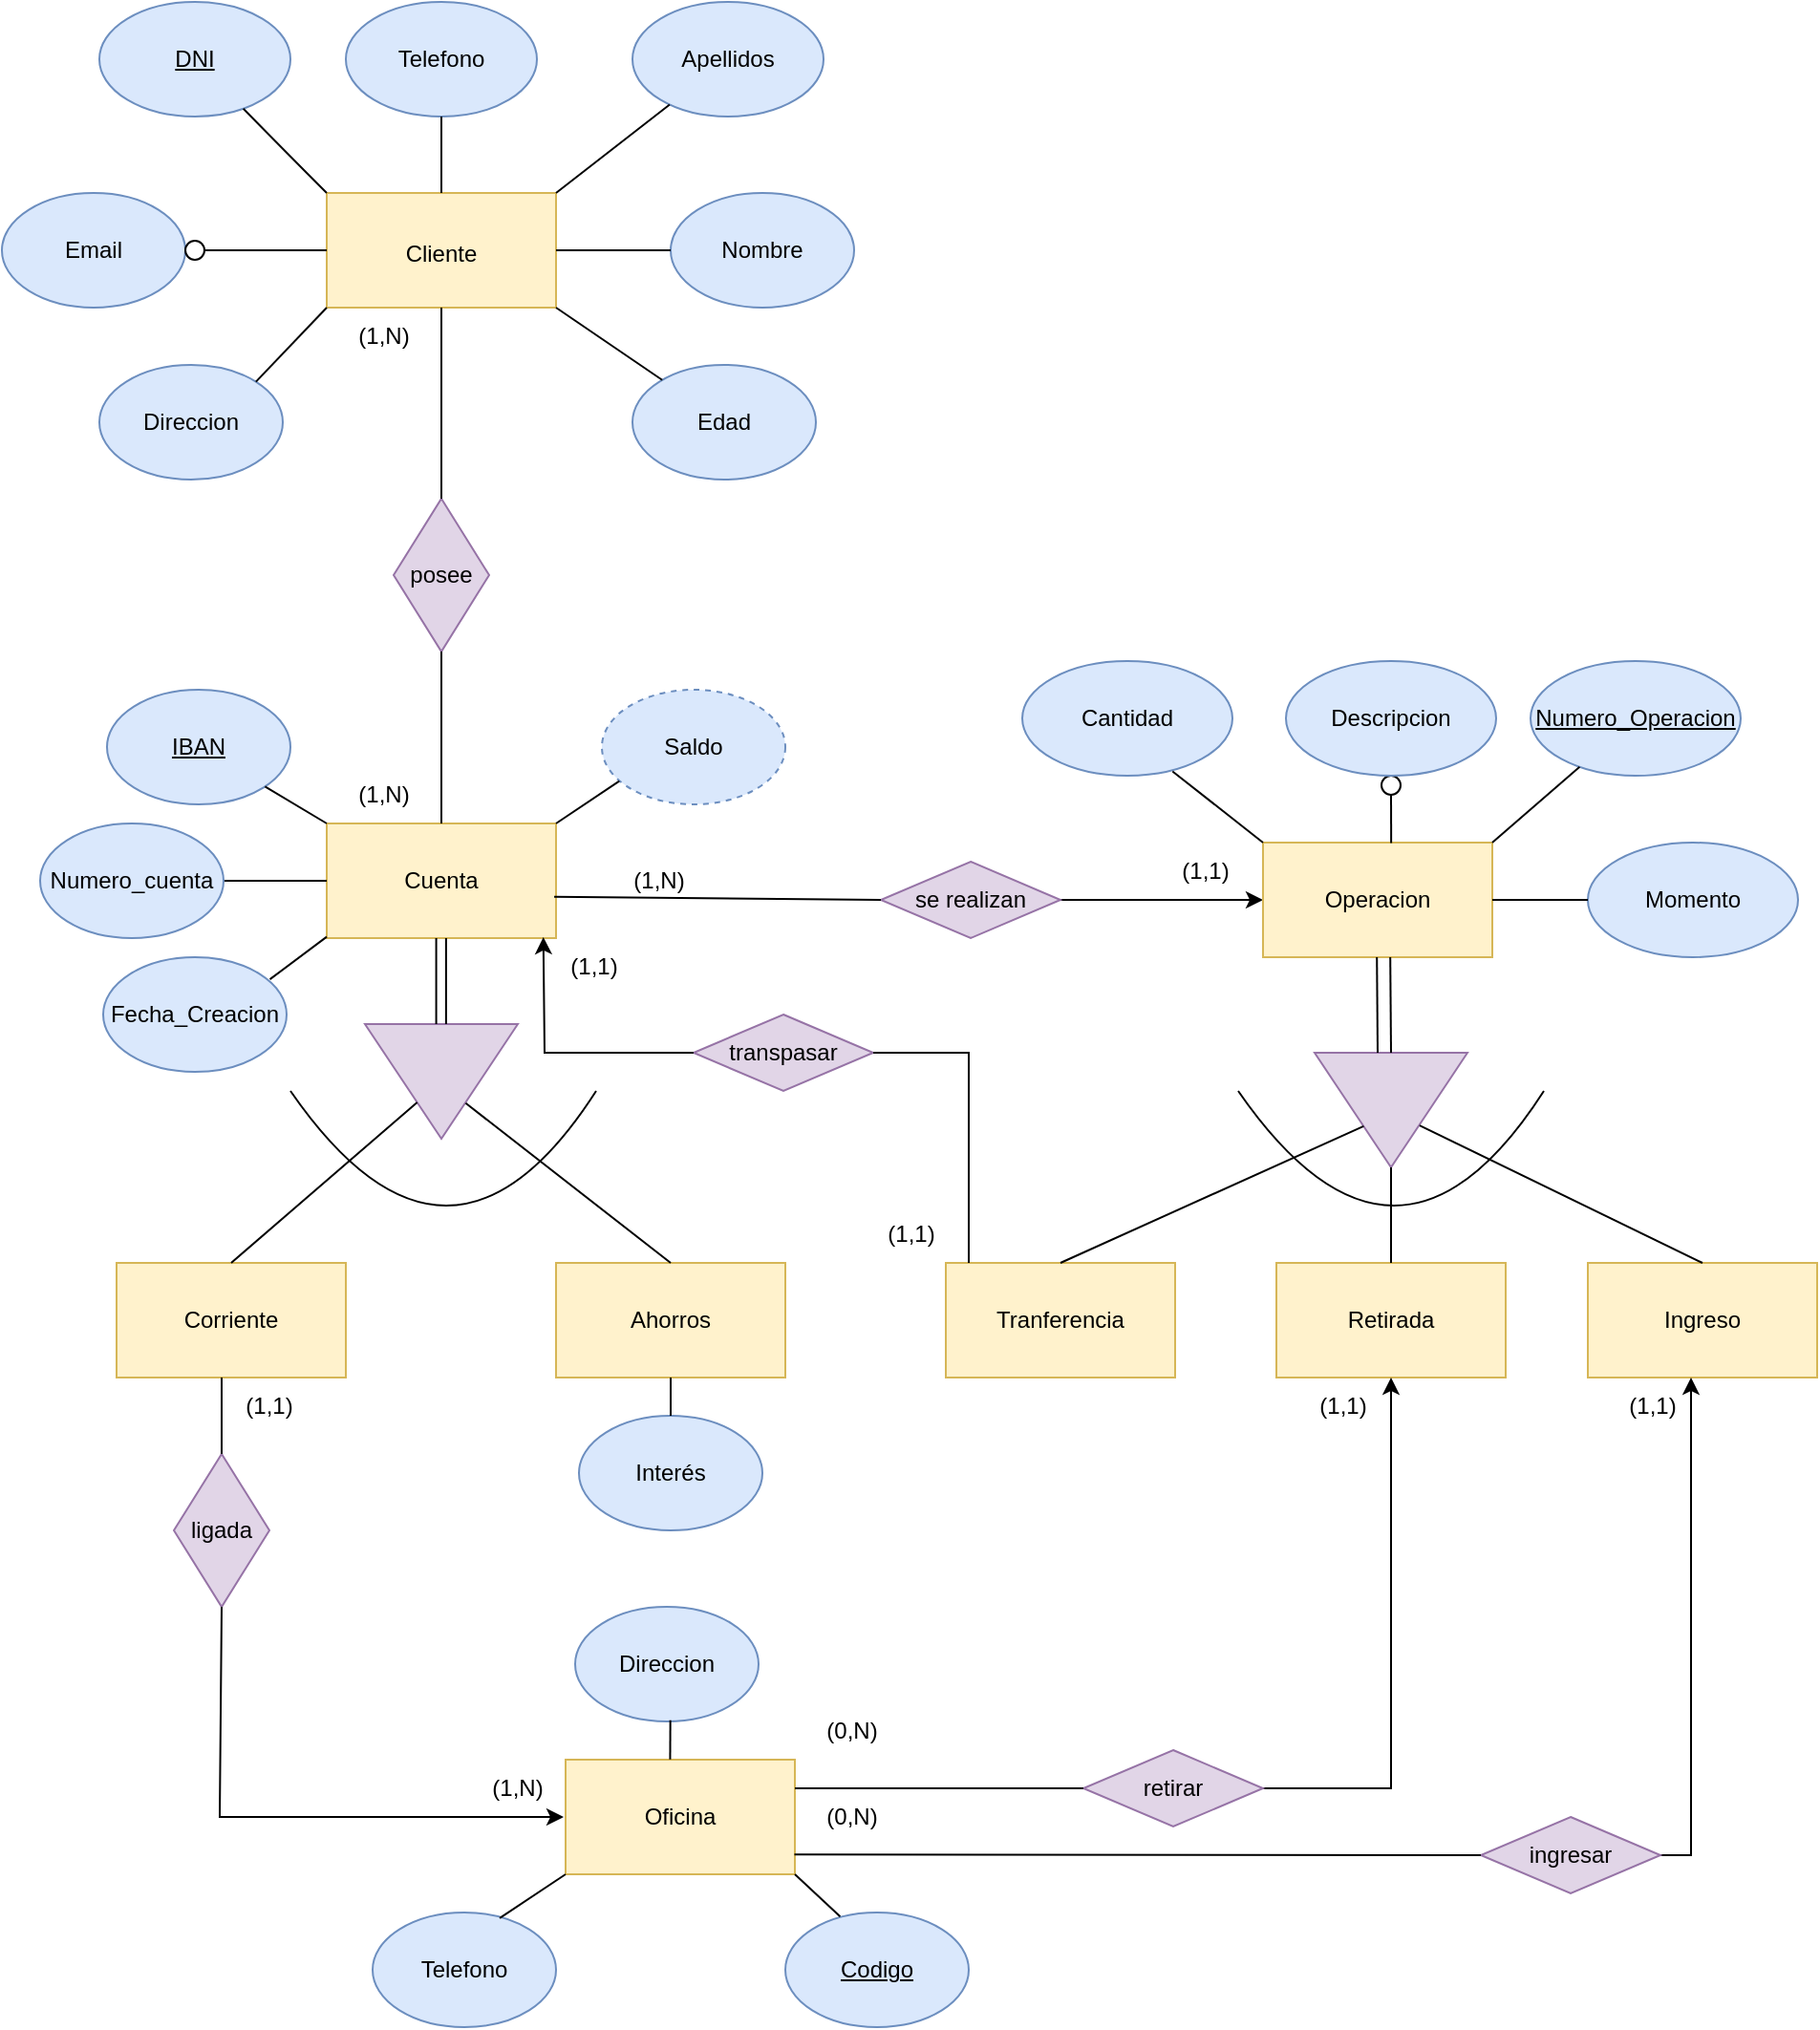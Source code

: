 <mxfile version="24.2.1" type="google">
  <diagram name="Página-1" id="1pW0JB8cZRai4Zzz81NT">
    <mxGraphModel grid="1" page="1" gridSize="10" guides="1" tooltips="1" connect="1" arrows="1" fold="1" pageScale="1" pageWidth="827" pageHeight="1169" math="0" shadow="0">
      <root>
        <mxCell id="0" />
        <mxCell id="1" parent="0" />
        <mxCell id="bKr06q9Ef_WUkyZHdANg-2" value="&lt;u&gt;DNI&lt;/u&gt;" style="ellipse;whiteSpace=wrap;html=1;fillColor=#dae8fc;strokeColor=#6c8ebf;" vertex="1" parent="1">
          <mxGeometry x="147" y="60" width="100" height="60" as="geometry" />
        </mxCell>
        <mxCell id="bKr06q9Ef_WUkyZHdANg-3" value="Nombre" style="ellipse;whiteSpace=wrap;html=1;fillColor=#dae8fc;strokeColor=#6c8ebf;" vertex="1" parent="1">
          <mxGeometry x="446" y="160" width="96" height="60" as="geometry" />
        </mxCell>
        <mxCell id="bKr06q9Ef_WUkyZHdANg-4" value="Apellidos" style="ellipse;whiteSpace=wrap;html=1;fillColor=#dae8fc;strokeColor=#6c8ebf;" vertex="1" parent="1">
          <mxGeometry x="426" y="60" width="100" height="60" as="geometry" />
        </mxCell>
        <mxCell id="rvIpFxCoz5k588iJFZS7-1" value="&lt;font style=&quot;font-size: 12px;&quot;&gt;Cliente&lt;/font&gt;" style="rounded=0;whiteSpace=wrap;html=1;fontSize=16;fillColor=#fff2cc;strokeColor=#d6b656;" vertex="1" parent="1">
          <mxGeometry x="266" y="160" width="120" height="60" as="geometry" />
        </mxCell>
        <mxCell id="rvIpFxCoz5k588iJFZS7-2" value="Edad" style="ellipse;whiteSpace=wrap;html=1;fillColor=#dae8fc;strokeColor=#6c8ebf;" vertex="1" parent="1">
          <mxGeometry x="426" y="250" width="96" height="60" as="geometry" />
        </mxCell>
        <mxCell id="rvIpFxCoz5k588iJFZS7-3" value="Direccion" style="ellipse;whiteSpace=wrap;html=1;fillColor=#dae8fc;strokeColor=#6c8ebf;" vertex="1" parent="1">
          <mxGeometry x="147" y="250" width="96" height="60" as="geometry" />
        </mxCell>
        <mxCell id="rvIpFxCoz5k588iJFZS7-4" value="Email" style="ellipse;whiteSpace=wrap;html=1;fillColor=#dae8fc;strokeColor=#6c8ebf;" vertex="1" parent="1">
          <mxGeometry x="96" y="160" width="96" height="60" as="geometry" />
        </mxCell>
        <mxCell id="bKr06q9Ef_WUkyZHdANg-5" value="" style="ellipse;whiteSpace=wrap;html=1;aspect=fixed;" vertex="1" parent="1">
          <mxGeometry x="192" y="185" width="10" height="10" as="geometry" />
        </mxCell>
        <mxCell id="rvIpFxCoz5k588iJFZS7-6" value="" style="endArrow=none;html=1;rounded=0;fontSize=12;curved=1;startSize=8;endSize=8;exitX=1;exitY=0.5;exitDx=0;exitDy=0;entryX=0;entryY=0.5;entryDx=0;entryDy=0;" edge="1" parent="1" source="bKr06q9Ef_WUkyZHdANg-5" target="rvIpFxCoz5k588iJFZS7-1">
          <mxGeometry width="50" height="50" relative="1" as="geometry">
            <mxPoint x="496" y="220" as="sourcePoint" />
            <mxPoint x="546" y="170" as="targetPoint" />
          </mxGeometry>
        </mxCell>
        <mxCell id="rvIpFxCoz5k588iJFZS7-7" value="" style="endArrow=none;html=1;rounded=0;fontSize=12;curved=1;startSize=8;endSize=8;exitX=0;exitY=0;exitDx=0;exitDy=0;" edge="1" parent="1" source="rvIpFxCoz5k588iJFZS7-1" target="bKr06q9Ef_WUkyZHdANg-2">
          <mxGeometry width="50" height="50" relative="1" as="geometry">
            <mxPoint x="226" y="230" as="sourcePoint" />
            <mxPoint x="276" y="180" as="targetPoint" />
            <Array as="points">
              <mxPoint x="246" y="140" />
            </Array>
          </mxGeometry>
        </mxCell>
        <mxCell id="rvIpFxCoz5k588iJFZS7-8" value="" style="endArrow=none;html=1;rounded=0;fontSize=12;curved=1;startSize=8;endSize=8;entryX=0;entryY=1;entryDx=0;entryDy=0;exitX=1;exitY=0;exitDx=0;exitDy=0;" edge="1" parent="1" source="rvIpFxCoz5k588iJFZS7-3" target="rvIpFxCoz5k588iJFZS7-1">
          <mxGeometry width="50" height="50" relative="1" as="geometry">
            <mxPoint x="226" y="230" as="sourcePoint" />
            <mxPoint x="276" y="180" as="targetPoint" />
          </mxGeometry>
        </mxCell>
        <mxCell id="rvIpFxCoz5k588iJFZS7-9" value="" style="endArrow=none;html=1;rounded=0;fontSize=12;curved=1;startSize=8;endSize=8;exitX=1;exitY=0.5;exitDx=0;exitDy=0;entryX=0;entryY=0.5;entryDx=0;entryDy=0;" edge="1" parent="1" source="rvIpFxCoz5k588iJFZS7-1" target="bKr06q9Ef_WUkyZHdANg-3">
          <mxGeometry width="50" height="50" relative="1" as="geometry">
            <mxPoint x="226" y="230" as="sourcePoint" />
            <mxPoint x="276" y="180" as="targetPoint" />
          </mxGeometry>
        </mxCell>
        <mxCell id="rvIpFxCoz5k588iJFZS7-10" value="" style="endArrow=none;html=1;rounded=0;fontSize=12;curved=1;startSize=8;endSize=8;entryX=1;entryY=0;entryDx=0;entryDy=0;" edge="1" parent="1" source="bKr06q9Ef_WUkyZHdANg-4" target="rvIpFxCoz5k588iJFZS7-1">
          <mxGeometry width="50" height="50" relative="1" as="geometry">
            <mxPoint x="226" y="230" as="sourcePoint" />
            <mxPoint x="276" y="180" as="targetPoint" />
          </mxGeometry>
        </mxCell>
        <mxCell id="rvIpFxCoz5k588iJFZS7-11" value="" style="endArrow=none;html=1;rounded=0;fontSize=12;curved=1;startSize=8;endSize=8;entryX=1;entryY=1;entryDx=0;entryDy=0;" edge="1" parent="1" source="rvIpFxCoz5k588iJFZS7-2" target="rvIpFxCoz5k588iJFZS7-1">
          <mxGeometry width="50" height="50" relative="1" as="geometry">
            <mxPoint x="226" y="230" as="sourcePoint" />
            <mxPoint x="276" y="180" as="targetPoint" />
          </mxGeometry>
        </mxCell>
        <mxCell id="rvIpFxCoz5k588iJFZS7-12" value="Telefono" style="ellipse;whiteSpace=wrap;html=1;fillColor=#dae8fc;strokeColor=#6c8ebf;" vertex="1" parent="1">
          <mxGeometry x="276" y="60" width="100" height="60" as="geometry" />
        </mxCell>
        <mxCell id="bKr06q9Ef_WUkyZHdANg-11" value="posee" style="rhombus;whiteSpace=wrap;html=1;fillColor=#e1d5e7;strokeColor=#9673a6;" vertex="1" parent="1">
          <mxGeometry x="301" y="320" width="50" height="80" as="geometry" />
        </mxCell>
        <mxCell id="rvIpFxCoz5k588iJFZS7-14" value="" style="endArrow=none;html=1;rounded=0;fontSize=12;curved=1;startSize=8;endSize=8;entryX=0.5;entryY=1;entryDx=0;entryDy=0;exitX=0.5;exitY=0;exitDx=0;exitDy=0;" edge="1" parent="1" source="bKr06q9Ef_WUkyZHdANg-11" target="rvIpFxCoz5k588iJFZS7-1">
          <mxGeometry width="50" height="50" relative="1" as="geometry">
            <mxPoint x="276" y="305" as="sourcePoint" />
            <mxPoint x="326" y="255" as="targetPoint" />
          </mxGeometry>
        </mxCell>
        <mxCell id="bKr06q9Ef_WUkyZHdANg-13" value="(1,N)" style="text;html=1;strokeColor=none;fillColor=none;align=center;verticalAlign=middle;whiteSpace=wrap;rounded=0;" vertex="1" parent="1">
          <mxGeometry x="266" y="220" width="60" height="30" as="geometry" />
        </mxCell>
        <mxCell id="rvIpFxCoz5k588iJFZS7-15" value="" style="endArrow=none;html=1;rounded=0;fontSize=12;curved=1;startSize=8;endSize=8;entryX=0.5;entryY=1;entryDx=0;entryDy=0;exitX=0.5;exitY=0;exitDx=0;exitDy=0;" edge="1" parent="1" source="rvIpFxCoz5k588iJFZS7-1" target="rvIpFxCoz5k588iJFZS7-12">
          <mxGeometry width="50" height="50" relative="1" as="geometry">
            <mxPoint x="296" y="200" as="sourcePoint" />
            <mxPoint x="346" y="150" as="targetPoint" />
          </mxGeometry>
        </mxCell>
        <mxCell id="bKr06q9Ef_WUkyZHdANg-14" value="Cuenta" style="rounded=0;whiteSpace=wrap;html=1;fillColor=#fff2cc;strokeColor=#d6b656;" vertex="1" parent="1">
          <mxGeometry x="266" y="490" width="120" height="60" as="geometry" />
        </mxCell>
        <mxCell id="bKr06q9Ef_WUkyZHdANg-21" value="Fecha_Creacion" style="ellipse;whiteSpace=wrap;html=1;fillColor=#dae8fc;strokeColor=#6c8ebf;" vertex="1" parent="1">
          <mxGeometry x="149" y="560" width="96" height="60" as="geometry" />
        </mxCell>
        <mxCell id="bKr06q9Ef_WUkyZHdANg-22" value="&lt;u&gt;IBAN&lt;/u&gt;" style="ellipse;whiteSpace=wrap;html=1;fillColor=#dae8fc;strokeColor=#6c8ebf;" vertex="1" parent="1">
          <mxGeometry x="151" y="420" width="96" height="60" as="geometry" />
        </mxCell>
        <mxCell id="bKr06q9Ef_WUkyZHdANg-24" value="Saldo" style="ellipse;whiteSpace=wrap;html=1;fillColor=#dae8fc;strokeColor=#6c8ebf;dashed=1;" vertex="1" parent="1">
          <mxGeometry x="410" y="420" width="96" height="60" as="geometry" />
        </mxCell>
        <mxCell id="bKr06q9Ef_WUkyZHdANg-25" value="" style="endArrow=none;html=1;rounded=0;fontSize=12;curved=1;startSize=8;endSize=8;entryX=0.5;entryY=1;entryDx=0;entryDy=0;exitX=0.5;exitY=0;exitDx=0;exitDy=0;" edge="1" parent="1" source="bKr06q9Ef_WUkyZHdANg-14" target="bKr06q9Ef_WUkyZHdANg-11">
          <mxGeometry width="50" height="50" relative="1" as="geometry">
            <mxPoint x="312.66" y="490" as="sourcePoint" />
            <mxPoint x="312.66" y="380" as="targetPoint" />
          </mxGeometry>
        </mxCell>
        <mxCell id="bKr06q9Ef_WUkyZHdANg-26" value="" style="endArrow=none;html=1;rounded=0;fontSize=12;curved=1;startSize=8;endSize=8;exitX=0;exitY=0;exitDx=0;exitDy=0;" edge="1" parent="1" source="bKr06q9Ef_WUkyZHdANg-14" target="bKr06q9Ef_WUkyZHdANg-22">
          <mxGeometry width="50" height="50" relative="1" as="geometry">
            <mxPoint x="243.0" y="500" as="sourcePoint" />
            <mxPoint x="204" y="470" as="targetPoint" />
          </mxGeometry>
        </mxCell>
        <mxCell id="bKr06q9Ef_WUkyZHdANg-27" value="" style="endArrow=none;html=1;rounded=0;fontSize=12;curved=1;startSize=8;endSize=8;exitX=0;exitY=0.5;exitDx=0;exitDy=0;entryX=0.909;entryY=0.193;entryDx=0;entryDy=0;entryPerimeter=0;" edge="1" parent="1" target="bKr06q9Ef_WUkyZHdANg-21">
          <mxGeometry width="50" height="50" relative="1" as="geometry">
            <mxPoint x="266" y="549.31" as="sourcePoint" />
            <mxPoint x="216" y="570" as="targetPoint" />
          </mxGeometry>
        </mxCell>
        <mxCell id="bKr06q9Ef_WUkyZHdANg-31" value="" style="endArrow=none;html=1;rounded=0;fontSize=12;curved=1;startSize=8;endSize=8;entryX=0.095;entryY=0.797;entryDx=0;entryDy=0;exitX=1;exitY=0;exitDx=0;exitDy=0;entryPerimeter=0;" edge="1" parent="1" source="bKr06q9Ef_WUkyZHdANg-14" target="bKr06q9Ef_WUkyZHdANg-24">
          <mxGeometry width="50" height="50" relative="1" as="geometry">
            <mxPoint x="383" y="500" as="sourcePoint" />
            <mxPoint x="400" y="451" as="targetPoint" />
          </mxGeometry>
        </mxCell>
        <mxCell id="bKr06q9Ef_WUkyZHdANg-34" value="" style="triangle;whiteSpace=wrap;html=1;rotation=90;fillColor=#e1d5e7;strokeColor=#9673a6;" vertex="1" parent="1">
          <mxGeometry x="296" y="585" width="60" height="80" as="geometry" />
        </mxCell>
        <mxCell id="bKr06q9Ef_WUkyZHdANg-35" value="" style="endArrow=none;html=1;rounded=0;fontSize=12;curved=1;startSize=8;endSize=8;entryX=0;entryY=0.5;entryDx=0;entryDy=0;exitX=0.5;exitY=1;exitDx=0;exitDy=0;" edge="1" parent="1">
          <mxGeometry width="50" height="50" relative="1" as="geometry">
            <mxPoint x="323.29" y="550" as="sourcePoint" />
            <mxPoint x="323.29" y="595.0" as="targetPoint" />
          </mxGeometry>
        </mxCell>
        <mxCell id="bKr06q9Ef_WUkyZHdANg-36" value="(1,N)" style="text;html=1;strokeColor=none;fillColor=none;align=center;verticalAlign=middle;whiteSpace=wrap;rounded=0;" vertex="1" parent="1">
          <mxGeometry x="266" y="460" width="60" height="30" as="geometry" />
        </mxCell>
        <mxCell id="rvIpFxCoz5k588iJFZS7-24" value="" style="endArrow=none;html=1;rounded=0;fontSize=12;curved=1;startSize=8;endSize=8;" edge="1" parent="1">
          <mxGeometry relative="1" as="geometry">
            <mxPoint x="247" y="630" as="sourcePoint" />
            <mxPoint x="407" y="630" as="targetPoint" />
            <Array as="points">
              <mxPoint x="330" y="750" />
            </Array>
          </mxGeometry>
        </mxCell>
        <mxCell id="rvIpFxCoz5k588iJFZS7-26" value="Ahorros" style="rounded=0;whiteSpace=wrap;html=1;fillColor=#fff2cc;strokeColor=#d6b656;" vertex="1" parent="1">
          <mxGeometry x="386" y="720" width="120" height="60" as="geometry" />
        </mxCell>
        <mxCell id="rvIpFxCoz5k588iJFZS7-27" value="Corriente" style="rounded=0;whiteSpace=wrap;html=1;fillColor=#fff2cc;strokeColor=#d6b656;" vertex="1" parent="1">
          <mxGeometry x="156" y="720" width="120" height="60" as="geometry" />
        </mxCell>
        <mxCell id="rvIpFxCoz5k588iJFZS7-29" value="" style="endArrow=none;html=1;rounded=0;fontSize=12;curved=1;startSize=8;endSize=8;entryX=0.69;entryY=0.341;entryDx=0;entryDy=0;entryPerimeter=0;exitX=0.5;exitY=0;exitDx=0;exitDy=0;" edge="1" parent="1" source="rvIpFxCoz5k588iJFZS7-26" target="bKr06q9Ef_WUkyZHdANg-34">
          <mxGeometry width="50" height="50" relative="1" as="geometry">
            <mxPoint x="326" y="830" as="sourcePoint" />
            <mxPoint x="376" y="780" as="targetPoint" />
          </mxGeometry>
        </mxCell>
        <mxCell id="zfHz6UxXhRjmonSqy_AR-10" style="edgeStyle=orthogonalEdgeStyle;rounded=0;orthogonalLoop=1;jettySize=auto;html=1;exitX=1;exitY=0.5;exitDx=0;exitDy=0;" edge="1" parent="1" source="zfHz6UxXhRjmonSqy_AR-1" target="zfHz6UxXhRjmonSqy_AR-3">
          <mxGeometry relative="1" as="geometry" />
        </mxCell>
        <mxCell id="zfHz6UxXhRjmonSqy_AR-1" value="se realizan" style="rhombus;whiteSpace=wrap;html=1;fillColor=#e1d5e7;strokeColor=#9673a6;rotation=0;" vertex="1" parent="1">
          <mxGeometry x="556" y="510" width="94" height="40" as="geometry" />
        </mxCell>
        <mxCell id="zfHz6UxXhRjmonSqy_AR-2" value="" style="endArrow=none;html=1;rounded=0;fontSize=12;curved=1;startSize=8;endSize=8;entryX=0;entryY=0.5;entryDx=0;entryDy=0;exitX=0.992;exitY=0.639;exitDx=0;exitDy=0;exitPerimeter=0;" edge="1" parent="1" source="bKr06q9Ef_WUkyZHdANg-14" target="zfHz6UxXhRjmonSqy_AR-1">
          <mxGeometry width="50" height="50" relative="1" as="geometry">
            <mxPoint x="396" y="530" as="sourcePoint" />
            <mxPoint x="456" y="470" as="targetPoint" />
          </mxGeometry>
        </mxCell>
        <mxCell id="zfHz6UxXhRjmonSqy_AR-3" value="Operacion" style="rounded=0;whiteSpace=wrap;html=1;fillColor=#fff2cc;strokeColor=#d6b656;" vertex="1" parent="1">
          <mxGeometry x="756" y="500" width="120" height="60" as="geometry" />
        </mxCell>
        <mxCell id="rvIpFxCoz5k588iJFZS7-32" value="" style="endArrow=none;html=1;rounded=0;fontSize=12;curved=1;startSize=8;endSize=8;exitX=0;exitY=0.5;exitDx=0;exitDy=0;" edge="1" parent="1">
          <mxGeometry width="50" height="50" relative="1" as="geometry">
            <mxPoint x="328.44" y="595.0" as="sourcePoint" />
            <mxPoint x="328.44" y="550" as="targetPoint" />
          </mxGeometry>
        </mxCell>
        <mxCell id="zfHz6UxXhRjmonSqy_AR-8" value="(1,N)" style="text;html=1;strokeColor=none;fillColor=none;align=center;verticalAlign=middle;whiteSpace=wrap;rounded=0;" vertex="1" parent="1">
          <mxGeometry x="410" y="505" width="60" height="30" as="geometry" />
        </mxCell>
        <mxCell id="zfHz6UxXhRjmonSqy_AR-9" value="(1,1)" style="text;html=1;strokeColor=none;fillColor=none;align=center;verticalAlign=middle;whiteSpace=wrap;rounded=0;" vertex="1" parent="1">
          <mxGeometry x="696" y="500" width="60" height="30" as="geometry" />
        </mxCell>
        <mxCell id="rvIpFxCoz5k588iJFZS7-30" value="" style="endArrow=none;html=1;rounded=0;fontSize=12;curved=1;startSize=8;endSize=8;exitX=0.5;exitY=0;exitDx=0;exitDy=0;" edge="1" parent="1" source="rvIpFxCoz5k588iJFZS7-27" target="bKr06q9Ef_WUkyZHdANg-34">
          <mxGeometry width="50" height="50" relative="1" as="geometry">
            <mxPoint x="236" y="720" as="sourcePoint" />
            <mxPoint x="286" y="670" as="targetPoint" />
          </mxGeometry>
        </mxCell>
        <mxCell id="rvIpFxCoz5k588iJFZS7-33" value="" style="endArrow=none;html=1;rounded=0;fontSize=12;curved=1;startSize=8;endSize=8;entryX=0;entryY=0.5;entryDx=0;entryDy=0;exitX=1;exitY=0.5;exitDx=0;exitDy=0;" edge="1" parent="1" source="rvIpFxCoz5k588iJFZS7-34" target="bKr06q9Ef_WUkyZHdANg-14">
          <mxGeometry width="50" height="50" relative="1" as="geometry">
            <mxPoint x="410" y="570" as="sourcePoint" />
            <mxPoint x="414" y="535" as="targetPoint" />
          </mxGeometry>
        </mxCell>
        <mxCell id="rvIpFxCoz5k588iJFZS7-34" value="Numero_cuenta" style="ellipse;whiteSpace=wrap;html=1;fillColor=#dae8fc;strokeColor=#6c8ebf;" vertex="1" parent="1">
          <mxGeometry x="116" y="490" width="96" height="60" as="geometry" />
        </mxCell>
        <mxCell id="zfHz6UxXhRjmonSqy_AR-12" value="&lt;u&gt;Numero_Operacion&lt;/u&gt;" style="ellipse;whiteSpace=wrap;html=1;fillColor=#dae8fc;strokeColor=#6c8ebf;" vertex="1" parent="1">
          <mxGeometry x="896" y="405" width="110" height="60" as="geometry" />
        </mxCell>
        <mxCell id="rvIpFxCoz5k588iJFZS7-36" value="Oficina" style="rounded=0;whiteSpace=wrap;html=1;fillColor=#fff2cc;strokeColor=#d6b656;" vertex="1" parent="1">
          <mxGeometry x="391" y="980" width="120" height="60" as="geometry" />
        </mxCell>
        <mxCell id="rvIpFxCoz5k588iJFZS7-37" value="ligada" style="rhombus;whiteSpace=wrap;html=1;fillColor=#e1d5e7;strokeColor=#9673a6;" vertex="1" parent="1">
          <mxGeometry x="186" y="820" width="50" height="80" as="geometry" />
        </mxCell>
        <mxCell id="zfHz6UxXhRjmonSqy_AR-13" value="" style="triangle;whiteSpace=wrap;html=1;rotation=90;fillColor=#e1d5e7;strokeColor=#9673a6;" vertex="1" parent="1">
          <mxGeometry x="793" y="600" width="60" height="80" as="geometry" />
        </mxCell>
        <mxCell id="zfHz6UxXhRjmonSqy_AR-14" value="" style="endArrow=none;html=1;rounded=0;fontSize=12;curved=1;startSize=8;endSize=8;entryX=0;entryY=0.5;entryDx=0;entryDy=0;exitX=0.5;exitY=1;exitDx=0;exitDy=0;" edge="1" parent="1" target="zfHz6UxXhRjmonSqy_AR-13">
          <mxGeometry width="50" height="50" relative="1" as="geometry">
            <mxPoint x="822.6" y="560" as="sourcePoint" />
            <mxPoint x="822.6" y="605.0" as="targetPoint" />
          </mxGeometry>
        </mxCell>
        <mxCell id="zfHz6UxXhRjmonSqy_AR-16" value="" style="endArrow=none;html=1;rounded=0;fontSize=12;curved=1;startSize=8;endSize=8;exitX=0.5;exitY=0;exitDx=0;exitDy=0;" edge="1" parent="1" source="rvIpFxCoz5k588iJFZS7-37">
          <mxGeometry width="50" height="50" relative="1" as="geometry">
            <mxPoint x="279" y="874" as="sourcePoint" />
            <mxPoint x="211" y="780" as="targetPoint" />
          </mxGeometry>
        </mxCell>
        <mxCell id="zfHz6UxXhRjmonSqy_AR-19" value="(1,1)" style="text;html=1;strokeColor=none;fillColor=none;align=center;verticalAlign=middle;whiteSpace=wrap;rounded=0;" vertex="1" parent="1">
          <mxGeometry x="206" y="780" width="60" height="30" as="geometry" />
        </mxCell>
        <mxCell id="zfHz6UxXhRjmonSqy_AR-20" value="(1,N)" style="text;html=1;strokeColor=none;fillColor=none;align=center;verticalAlign=middle;whiteSpace=wrap;rounded=0;" vertex="1" parent="1">
          <mxGeometry x="336" y="980" width="60" height="30" as="geometry" />
        </mxCell>
        <mxCell id="zfHz6UxXhRjmonSqy_AR-21" value="" style="endArrow=none;html=1;rounded=0;fontSize=12;curved=1;startSize=8;endSize=8;" edge="1" parent="1">
          <mxGeometry relative="1" as="geometry">
            <mxPoint x="743" y="630" as="sourcePoint" />
            <mxPoint x="903" y="630" as="targetPoint" />
            <Array as="points">
              <mxPoint x="826" y="750" />
            </Array>
          </mxGeometry>
        </mxCell>
        <mxCell id="zfHz6UxXhRjmonSqy_AR-22" value="" style="endArrow=none;html=1;rounded=0;fontSize=12;curved=1;startSize=8;endSize=8;" edge="1" parent="1">
          <mxGeometry width="50" height="50" relative="1" as="geometry">
            <mxPoint x="816" y="610" as="sourcePoint" />
            <mxPoint x="815.6" y="560" as="targetPoint" />
          </mxGeometry>
        </mxCell>
        <mxCell id="zfHz6UxXhRjmonSqy_AR-23" value="Tranferencia" style="rounded=0;whiteSpace=wrap;html=1;fillColor=#fff2cc;strokeColor=#d6b656;" vertex="1" parent="1">
          <mxGeometry x="590" y="720" width="120" height="60" as="geometry" />
        </mxCell>
        <mxCell id="rvIpFxCoz5k588iJFZS7-38" value="Interés" style="ellipse;whiteSpace=wrap;html=1;fillColor=#dae8fc;strokeColor=#6c8ebf;" vertex="1" parent="1">
          <mxGeometry x="398" y="800" width="96" height="60" as="geometry" />
        </mxCell>
        <mxCell id="zfHz6UxXhRjmonSqy_AR-24" value="Retirada" style="rounded=0;whiteSpace=wrap;html=1;fillColor=#fff2cc;strokeColor=#d6b656;" vertex="1" parent="1">
          <mxGeometry x="763" y="720" width="120" height="60" as="geometry" />
        </mxCell>
        <mxCell id="zfHz6UxXhRjmonSqy_AR-25" value="Ingreso" style="rounded=0;whiteSpace=wrap;html=1;fillColor=#fff2cc;strokeColor=#d6b656;" vertex="1" parent="1">
          <mxGeometry x="926" y="720" width="120" height="60" as="geometry" />
        </mxCell>
        <mxCell id="zfHz6UxXhRjmonSqy_AR-26" value="" style="endArrow=none;html=1;rounded=0;fontSize=12;curved=1;startSize=8;endSize=8;entryX=0.635;entryY=0.313;entryDx=0;entryDy=0;entryPerimeter=0;exitX=0.5;exitY=0;exitDx=0;exitDy=0;" edge="1" parent="1" source="zfHz6UxXhRjmonSqy_AR-25" target="zfHz6UxXhRjmonSqy_AR-13">
          <mxGeometry width="50" height="50" relative="1" as="geometry">
            <mxPoint x="963" y="714" as="sourcePoint" />
            <mxPoint x="856" y="630" as="targetPoint" />
          </mxGeometry>
        </mxCell>
        <mxCell id="zfHz6UxXhRjmonSqy_AR-27" value="" style="endArrow=none;html=1;rounded=0;fontSize=12;curved=1;startSize=8;endSize=8;exitX=0.5;exitY=0;exitDx=0;exitDy=0;entryX=1;entryY=0.5;entryDx=0;entryDy=0;" edge="1" parent="1" source="zfHz6UxXhRjmonSqy_AR-24" target="zfHz6UxXhRjmonSqy_AR-13">
          <mxGeometry width="50" height="50" relative="1" as="geometry">
            <mxPoint x="1066" y="750" as="sourcePoint" />
            <mxPoint x="863" y="637" as="targetPoint" />
          </mxGeometry>
        </mxCell>
        <mxCell id="zfHz6UxXhRjmonSqy_AR-28" value="" style="endArrow=none;html=1;rounded=0;fontSize=12;curved=1;startSize=8;endSize=8;exitX=0.5;exitY=0;exitDx=0;exitDy=0;entryX=0.64;entryY=0.679;entryDx=0;entryDy=0;entryPerimeter=0;" edge="1" parent="1" source="zfHz6UxXhRjmonSqy_AR-23" target="zfHz6UxXhRjmonSqy_AR-13">
          <mxGeometry width="50" height="50" relative="1" as="geometry">
            <mxPoint x="694" y="740" as="sourcePoint" />
            <mxPoint x="806" y="650" as="targetPoint" />
          </mxGeometry>
        </mxCell>
        <mxCell id="zfHz6UxXhRjmonSqy_AR-29" value="Momento" style="ellipse;whiteSpace=wrap;html=1;fillColor=#dae8fc;strokeColor=#6c8ebf;" vertex="1" parent="1">
          <mxGeometry x="926" y="500" width="110" height="60" as="geometry" />
        </mxCell>
        <mxCell id="zfHz6UxXhRjmonSqy_AR-31" value="Cantidad" style="ellipse;whiteSpace=wrap;html=1;fillColor=#dae8fc;strokeColor=#6c8ebf;" vertex="1" parent="1">
          <mxGeometry x="630" y="405" width="110" height="60" as="geometry" />
        </mxCell>
        <mxCell id="vLUkGIxoHl5PbH9glW4K-2" value="" style="endArrow=none;html=1;rounded=0;fontSize=12;curved=1;startSize=8;endSize=8;entryX=0.5;entryY=0;entryDx=0;entryDy=0;exitX=0.5;exitY=1;exitDx=0;exitDy=0;" edge="1" parent="1" source="rvIpFxCoz5k588iJFZS7-26" target="rvIpFxCoz5k588iJFZS7-38">
          <mxGeometry width="50" height="50" relative="1" as="geometry">
            <mxPoint x="506" y="810" as="sourcePoint" />
            <mxPoint x="396" y="800.69" as="targetPoint" />
          </mxGeometry>
        </mxCell>
        <mxCell id="zfHz6UxXhRjmonSqy_AR-33" value="" style="ellipse;whiteSpace=wrap;html=1;aspect=fixed;" vertex="1" parent="1">
          <mxGeometry x="818" y="465" width="10" height="10" as="geometry" />
        </mxCell>
        <mxCell id="rvIpFxCoz5k588iJFZS7-54" value="" style="endArrow=none;html=1;rounded=0;fontSize=12;curved=1;startSize=8;endSize=8;entryX=0.5;entryY=1;entryDx=0;entryDy=0;exitX=0.559;exitY=0.004;exitDx=0;exitDy=0;exitPerimeter=0;" edge="1" parent="1" source="zfHz6UxXhRjmonSqy_AR-3" target="zfHz6UxXhRjmonSqy_AR-33">
          <mxGeometry width="50" height="50" relative="1" as="geometry">
            <mxPoint x="786" y="520" as="sourcePoint" />
            <mxPoint x="836" y="470" as="targetPoint" />
          </mxGeometry>
        </mxCell>
        <mxCell id="zfHz6UxXhRjmonSqy_AR-32" value="Descripcion" style="ellipse;whiteSpace=wrap;html=1;fillColor=#dae8fc;strokeColor=#6c8ebf;" vertex="1" parent="1">
          <mxGeometry x="768" y="405" width="110" height="60" as="geometry" />
        </mxCell>
        <mxCell id="rvIpFxCoz5k588iJFZS7-55" value="" style="endArrow=none;html=1;rounded=0;fontSize=12;curved=1;startSize=8;endSize=8;exitX=1;exitY=0;exitDx=0;exitDy=0;" edge="1" parent="1" source="zfHz6UxXhRjmonSqy_AR-3" target="zfHz6UxXhRjmonSqy_AR-12">
          <mxGeometry width="50" height="50" relative="1" as="geometry">
            <mxPoint x="776" y="570" as="sourcePoint" />
            <mxPoint x="826" y="520" as="targetPoint" />
          </mxGeometry>
        </mxCell>
        <mxCell id="zfHz6UxXhRjmonSqy_AR-40" value="transpasar" style="rhombus;whiteSpace=wrap;html=1;fillColor=#e1d5e7;strokeColor=#9673a6;rotation=0;" vertex="1" parent="1">
          <mxGeometry x="458" y="590" width="94" height="40" as="geometry" />
        </mxCell>
        <mxCell id="rvIpFxCoz5k588iJFZS7-53" value="" style="endArrow=none;html=1;rounded=0;fontSize=12;curved=1;startSize=8;endSize=8;exitX=0;exitY=0;exitDx=0;exitDy=0;entryX=0.715;entryY=0.962;entryDx=0;entryDy=0;entryPerimeter=0;" edge="1" parent="1" source="zfHz6UxXhRjmonSqy_AR-3" target="zfHz6UxXhRjmonSqy_AR-31">
          <mxGeometry width="50" height="50" relative="1" as="geometry">
            <mxPoint x="876" y="510" as="sourcePoint" />
            <mxPoint x="736" y="470" as="targetPoint" />
          </mxGeometry>
        </mxCell>
        <mxCell id="zfHz6UxXhRjmonSqy_AR-44" value="" style="endArrow=classic;html=1;rounded=0;entryX=0.056;entryY=-0.017;entryDx=0;entryDy=0;entryPerimeter=0;exitX=0;exitY=0.5;exitDx=0;exitDy=0;" edge="1" parent="1" source="zfHz6UxXhRjmonSqy_AR-40" target="zfHz6UxXhRjmonSqy_AR-46">
          <mxGeometry width="50" height="50" relative="1" as="geometry">
            <mxPoint x="380" y="610" as="sourcePoint" />
            <mxPoint x="706" y="630" as="targetPoint" />
            <Array as="points">
              <mxPoint x="380" y="610" />
            </Array>
          </mxGeometry>
        </mxCell>
        <mxCell id="zfHz6UxXhRjmonSqy_AR-45" value="(1,1)" style="text;html=1;strokeColor=none;fillColor=none;align=center;verticalAlign=middle;whiteSpace=wrap;rounded=0;" vertex="1" parent="1">
          <mxGeometry x="542" y="690" width="60" height="30" as="geometry" />
        </mxCell>
        <mxCell id="zfHz6UxXhRjmonSqy_AR-46" value="(1,1)" style="text;html=1;strokeColor=none;fillColor=none;align=center;verticalAlign=middle;whiteSpace=wrap;rounded=0;" vertex="1" parent="1">
          <mxGeometry x="376" y="550" width="60" height="30" as="geometry" />
        </mxCell>
        <mxCell id="rvIpFxCoz5k588iJFZS7-56" value="" style="endArrow=none;html=1;rounded=0;fontSize=12;curved=1;startSize=8;endSize=8;exitX=1;exitY=0.5;exitDx=0;exitDy=0;entryX=0;entryY=0.5;entryDx=0;entryDy=0;" edge="1" parent="1" source="zfHz6UxXhRjmonSqy_AR-3" target="zfHz6UxXhRjmonSqy_AR-29">
          <mxGeometry width="50" height="50" relative="1" as="geometry">
            <mxPoint x="826" y="650" as="sourcePoint" />
            <mxPoint x="876" y="600" as="targetPoint" />
          </mxGeometry>
        </mxCell>
        <mxCell id="rvIpFxCoz5k588iJFZS7-58" value="&lt;u&gt;Codigo&lt;/u&gt;" style="ellipse;whiteSpace=wrap;html=1;fillColor=#dae8fc;strokeColor=#6c8ebf;" vertex="1" parent="1">
          <mxGeometry x="506" y="1060" width="96" height="60" as="geometry" />
        </mxCell>
        <mxCell id="rvIpFxCoz5k588iJFZS7-59" value="Direccion" style="ellipse;whiteSpace=wrap;html=1;fillColor=#dae8fc;strokeColor=#6c8ebf;" vertex="1" parent="1">
          <mxGeometry x="396" y="900" width="96" height="60" as="geometry" />
        </mxCell>
        <mxCell id="rvIpFxCoz5k588iJFZS7-60" value="Telefono" style="ellipse;whiteSpace=wrap;html=1;fillColor=#dae8fc;strokeColor=#6c8ebf;" vertex="1" parent="1">
          <mxGeometry x="290" y="1060" width="96" height="60" as="geometry" />
        </mxCell>
        <mxCell id="rvIpFxCoz5k588iJFZS7-61" value="" style="endArrow=none;html=1;rounded=0;fontSize=12;curved=1;startSize=8;endSize=8;exitX=0.519;exitY=0.99;exitDx=0;exitDy=0;exitPerimeter=0;entryX=0.456;entryY=-0.002;entryDx=0;entryDy=0;entryPerimeter=0;" edge="1" parent="1" source="rvIpFxCoz5k588iJFZS7-59" target="rvIpFxCoz5k588iJFZS7-36">
          <mxGeometry width="50" height="50" relative="1" as="geometry">
            <mxPoint x="486" y="970" as="sourcePoint" />
            <mxPoint x="536" y="920" as="targetPoint" />
          </mxGeometry>
        </mxCell>
        <mxCell id="rvIpFxCoz5k588iJFZS7-62" value="" style="endArrow=none;html=1;rounded=0;fontSize=12;curved=1;startSize=8;endSize=8;exitX=0.693;exitY=0.049;exitDx=0;exitDy=0;entryX=0;entryY=1;entryDx=0;entryDy=0;exitPerimeter=0;" edge="1" parent="1" source="rvIpFxCoz5k588iJFZS7-60" target="rvIpFxCoz5k588iJFZS7-36">
          <mxGeometry width="50" height="50" relative="1" as="geometry">
            <mxPoint x="486" y="970" as="sourcePoint" />
            <mxPoint x="536" y="920" as="targetPoint" />
          </mxGeometry>
        </mxCell>
        <mxCell id="rvIpFxCoz5k588iJFZS7-63" value="" style="endArrow=none;html=1;rounded=0;fontSize=12;curved=1;startSize=8;endSize=8;exitX=1;exitY=1;exitDx=0;exitDy=0;entryX=0.299;entryY=0.035;entryDx=0;entryDy=0;entryPerimeter=0;" edge="1" parent="1" source="rvIpFxCoz5k588iJFZS7-36" target="rvIpFxCoz5k588iJFZS7-58">
          <mxGeometry width="50" height="50" relative="1" as="geometry">
            <mxPoint x="486" y="970" as="sourcePoint" />
            <mxPoint x="536" y="920" as="targetPoint" />
          </mxGeometry>
        </mxCell>
        <mxCell id="vLUkGIxoHl5PbH9glW4K-3" value="" style="endArrow=none;html=1;rounded=0;entryX=1;entryY=0.5;entryDx=0;entryDy=0;" edge="1" parent="1" target="zfHz6UxXhRjmonSqy_AR-40">
          <mxGeometry width="50" height="50" relative="1" as="geometry">
            <mxPoint x="602" y="720" as="sourcePoint" />
            <mxPoint x="564.0" y="610.0" as="targetPoint" />
            <Array as="points">
              <mxPoint x="602" y="610" />
            </Array>
          </mxGeometry>
        </mxCell>
        <mxCell id="tJMTBSmvhQHjGnVIWkKz-6" style="edgeStyle=orthogonalEdgeStyle;rounded=0;orthogonalLoop=1;jettySize=auto;html=1;exitX=1;exitY=0.5;exitDx=0;exitDy=0;entryX=0.5;entryY=1;entryDx=0;entryDy=0;" edge="1" parent="1" source="tJMTBSmvhQHjGnVIWkKz-3" target="zfHz6UxXhRjmonSqy_AR-24">
          <mxGeometry relative="1" as="geometry" />
        </mxCell>
        <mxCell id="tJMTBSmvhQHjGnVIWkKz-3" value="retirar" style="rhombus;whiteSpace=wrap;html=1;fillColor=#e1d5e7;strokeColor=#9673a6;rotation=0;" vertex="1" parent="1">
          <mxGeometry x="662" y="975" width="94" height="40" as="geometry" />
        </mxCell>
        <mxCell id="tJMTBSmvhQHjGnVIWkKz-9" style="edgeStyle=orthogonalEdgeStyle;rounded=0;orthogonalLoop=1;jettySize=auto;html=1;exitX=1;exitY=0.5;exitDx=0;exitDy=0;" edge="1" parent="1" source="tJMTBSmvhQHjGnVIWkKz-4">
          <mxGeometry relative="1" as="geometry">
            <mxPoint x="980" y="780" as="targetPoint" />
            <Array as="points">
              <mxPoint x="980" y="1030" />
            </Array>
          </mxGeometry>
        </mxCell>
        <mxCell id="tJMTBSmvhQHjGnVIWkKz-4" value="ingresar" style="rhombus;whiteSpace=wrap;html=1;fillColor=#e1d5e7;strokeColor=#9673a6;rotation=0;" vertex="1" parent="1">
          <mxGeometry x="870" y="1010" width="94" height="40" as="geometry" />
        </mxCell>
        <mxCell id="tJMTBSmvhQHjGnVIWkKz-5" value="" style="endArrow=none;html=1;rounded=0;fontSize=12;curved=1;startSize=8;endSize=8;exitX=1;exitY=0.25;exitDx=0;exitDy=0;entryX=0;entryY=0.5;entryDx=0;entryDy=0;" edge="1" parent="1" source="rvIpFxCoz5k588iJFZS7-36" target="tJMTBSmvhQHjGnVIWkKz-3">
          <mxGeometry width="50" height="50" relative="1" as="geometry">
            <mxPoint x="226" y="730" as="sourcePoint" />
            <mxPoint x="323" y="646" as="targetPoint" />
          </mxGeometry>
        </mxCell>
        <mxCell id="tJMTBSmvhQHjGnVIWkKz-7" value="" style="endArrow=classic;html=1;rounded=0;exitX=0.5;exitY=1;exitDx=0;exitDy=0;" edge="1" parent="1" source="rvIpFxCoz5k588iJFZS7-37">
          <mxGeometry width="50" height="50" relative="1" as="geometry">
            <mxPoint x="570" y="930" as="sourcePoint" />
            <mxPoint x="390" y="1010" as="targetPoint" />
            <Array as="points">
              <mxPoint x="210" y="1010" />
            </Array>
          </mxGeometry>
        </mxCell>
        <mxCell id="tJMTBSmvhQHjGnVIWkKz-8" value="" style="endArrow=none;html=1;rounded=0;fontSize=12;curved=1;startSize=8;endSize=8;entryX=0;entryY=0.5;entryDx=0;entryDy=0;exitX=0.998;exitY=0.828;exitDx=0;exitDy=0;exitPerimeter=0;" edge="1" parent="1" source="rvIpFxCoz5k588iJFZS7-36" target="tJMTBSmvhQHjGnVIWkKz-4">
          <mxGeometry width="50" height="50" relative="1" as="geometry">
            <mxPoint x="527.5" y="1035" as="sourcePoint" />
            <mxPoint x="900" y="1030" as="targetPoint" />
          </mxGeometry>
        </mxCell>
        <mxCell id="tJMTBSmvhQHjGnVIWkKz-10" value="(1,1)" style="text;html=1;strokeColor=none;fillColor=none;align=center;verticalAlign=middle;whiteSpace=wrap;rounded=0;" vertex="1" parent="1">
          <mxGeometry x="768" y="780" width="60" height="30" as="geometry" />
        </mxCell>
        <mxCell id="tJMTBSmvhQHjGnVIWkKz-11" value="(0,N)" style="text;html=1;strokeColor=none;fillColor=none;align=center;verticalAlign=middle;whiteSpace=wrap;rounded=0;" vertex="1" parent="1">
          <mxGeometry x="511" y="950" width="60" height="30" as="geometry" />
        </mxCell>
        <mxCell id="tJMTBSmvhQHjGnVIWkKz-12" value="(0,N)" style="text;html=1;strokeColor=none;fillColor=none;align=center;verticalAlign=middle;whiteSpace=wrap;rounded=0;" vertex="1" parent="1">
          <mxGeometry x="511" y="995" width="60" height="30" as="geometry" />
        </mxCell>
        <mxCell id="tJMTBSmvhQHjGnVIWkKz-13" value="(1,1)" style="text;html=1;strokeColor=none;fillColor=none;align=center;verticalAlign=middle;whiteSpace=wrap;rounded=0;" vertex="1" parent="1">
          <mxGeometry x="930" y="780" width="60" height="30" as="geometry" />
        </mxCell>
      </root>
    </mxGraphModel>
  </diagram>
</mxfile>

